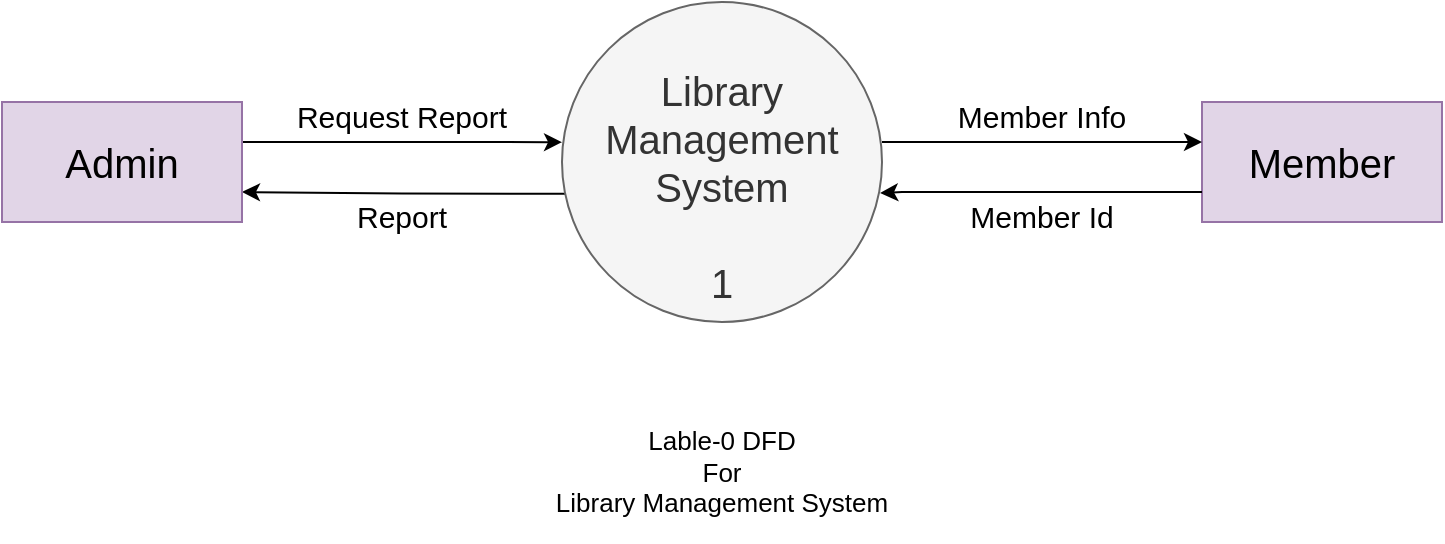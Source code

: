 <mxfile version="18.0.2" type="device"><diagram id="YOuwYRMFB32RzGZ7Z-f0" name="Page-1"><mxGraphModel dx="1038" dy="481" grid="1" gridSize="10" guides="1" tooltips="1" connect="1" arrows="1" fold="1" page="1" pageScale="1" pageWidth="827" pageHeight="1169" math="0" shadow="0"><root><mxCell id="0"/><mxCell id="1" parent="0"/><mxCell id="wZy1OUICBPpiyKbCAsU0-6" style="edgeStyle=orthogonalEdgeStyle;rounded=0;orthogonalLoop=1;jettySize=auto;html=1;entryX=1;entryY=0.75;entryDx=0;entryDy=0;fontSize=20;exitX=0.013;exitY=0.599;exitDx=0;exitDy=0;exitPerimeter=0;" parent="1" source="wZy1OUICBPpiyKbCAsU0-1" target="wZy1OUICBPpiyKbCAsU0-2" edge="1"><mxGeometry relative="1" as="geometry"><mxPoint x="310" y="295" as="sourcePoint"/></mxGeometry></mxCell><mxCell id="wZy1OUICBPpiyKbCAsU0-1" value="&lt;font style=&quot;font-size: 20px&quot;&gt;&lt;br&gt;Library Management System&lt;br&gt;&lt;br&gt;1&lt;br&gt;&lt;/font&gt;" style="ellipse;whiteSpace=wrap;html=1;aspect=fixed;fillColor=#f5f5f5;strokeColor=#666666;fontColor=#333333;" parent="1" vertex="1"><mxGeometry x="320" y="200" width="160" height="160" as="geometry"/></mxCell><mxCell id="wZy1OUICBPpiyKbCAsU0-4" style="edgeStyle=orthogonalEdgeStyle;rounded=0;orthogonalLoop=1;jettySize=auto;html=1;entryX=0;entryY=0.438;entryDx=0;entryDy=0;fontSize=20;entryPerimeter=0;" parent="1" source="wZy1OUICBPpiyKbCAsU0-2" target="wZy1OUICBPpiyKbCAsU0-1" edge="1"><mxGeometry relative="1" as="geometry"><Array as="points"><mxPoint x="230" y="270"/><mxPoint x="230" y="270"/></Array></mxGeometry></mxCell><mxCell id="wZy1OUICBPpiyKbCAsU0-2" value="Admin" style="rounded=0;whiteSpace=wrap;html=1;fontSize=20;fillColor=#e1d5e7;strokeColor=#9673a6;" parent="1" vertex="1"><mxGeometry x="40" y="250" width="120" height="60" as="geometry"/></mxCell><mxCell id="wZy1OUICBPpiyKbCAsU0-3" value="Member" style="rounded=0;whiteSpace=wrap;html=1;fontSize=20;fillColor=#e1d5e7;strokeColor=#9673a6;" parent="1" vertex="1"><mxGeometry x="640" y="250" width="120" height="60" as="geometry"/></mxCell><mxCell id="wZy1OUICBPpiyKbCAsU0-7" style="edgeStyle=orthogonalEdgeStyle;rounded=0;orthogonalLoop=1;jettySize=auto;html=1;fontSize=20;" parent="1" edge="1"><mxGeometry relative="1" as="geometry"><mxPoint x="480" y="270" as="sourcePoint"/><mxPoint x="640" y="270" as="targetPoint"/><Array as="points"><mxPoint x="480" y="270"/><mxPoint x="640" y="270"/></Array></mxGeometry></mxCell><mxCell id="wZy1OUICBPpiyKbCAsU0-8" style="edgeStyle=orthogonalEdgeStyle;rounded=0;orthogonalLoop=1;jettySize=auto;html=1;entryX=0.994;entryY=0.597;entryDx=0;entryDy=0;fontSize=20;exitX=0;exitY=0.75;exitDx=0;exitDy=0;entryPerimeter=0;" parent="1" source="wZy1OUICBPpiyKbCAsU0-3" target="wZy1OUICBPpiyKbCAsU0-1" edge="1"><mxGeometry relative="1" as="geometry"><mxPoint x="332.08" y="305.84" as="sourcePoint"/><mxPoint x="170" y="305" as="targetPoint"/><Array as="points"><mxPoint x="490" y="295"/></Array></mxGeometry></mxCell><mxCell id="wZy1OUICBPpiyKbCAsU0-10" value="&lt;font style=&quot;font-size: 15px&quot;&gt;Request Report&lt;/font&gt;" style="text;html=1;strokeColor=none;fillColor=none;align=center;verticalAlign=middle;whiteSpace=wrap;rounded=0;fontSize=20;" parent="1" vertex="1"><mxGeometry x="180" y="240" width="120" height="30" as="geometry"/></mxCell><mxCell id="wZy1OUICBPpiyKbCAsU0-11" value="&lt;font style=&quot;font-size: 15px&quot;&gt;Report&lt;/font&gt;" style="text;html=1;strokeColor=none;fillColor=none;align=center;verticalAlign=middle;whiteSpace=wrap;rounded=0;fontSize=20;" parent="1" vertex="1"><mxGeometry x="180" y="290" width="120" height="30" as="geometry"/></mxCell><mxCell id="wZy1OUICBPpiyKbCAsU0-12" value="&lt;span style=&quot;font-size: 15px&quot;&gt;Member Info&lt;/span&gt;" style="text;html=1;strokeColor=none;fillColor=none;align=center;verticalAlign=middle;whiteSpace=wrap;rounded=0;fontSize=20;" parent="1" vertex="1"><mxGeometry x="500" y="240" width="120" height="30" as="geometry"/></mxCell><mxCell id="wZy1OUICBPpiyKbCAsU0-14" value="&lt;span style=&quot;font-size: 15px&quot;&gt;Member Id&lt;/span&gt;" style="text;html=1;strokeColor=none;fillColor=none;align=center;verticalAlign=middle;whiteSpace=wrap;rounded=0;fontSize=20;" parent="1" vertex="1"><mxGeometry x="500" y="290" width="120" height="30" as="geometry"/></mxCell><mxCell id="lguI31bS3YZdPvDMMFJ3-1" value="&lt;span style=&quot;font-size: 13px;&quot;&gt;Lable-0 DFD&lt;/span&gt;&lt;br style=&quot;font-size: 13px;&quot;&gt;&lt;span style=&quot;font-size: 13px;&quot;&gt;For&lt;/span&gt;&lt;br style=&quot;font-size: 13px;&quot;&gt;&lt;span style=&quot;font-size: 13px;&quot;&gt;Library Management System&lt;/span&gt;" style="text;html=1;strokeColor=none;fillColor=none;align=center;verticalAlign=middle;whiteSpace=wrap;rounded=0;" parent="1" vertex="1"><mxGeometry x="255" y="400" width="290" height="70" as="geometry"/></mxCell></root></mxGraphModel></diagram></mxfile>